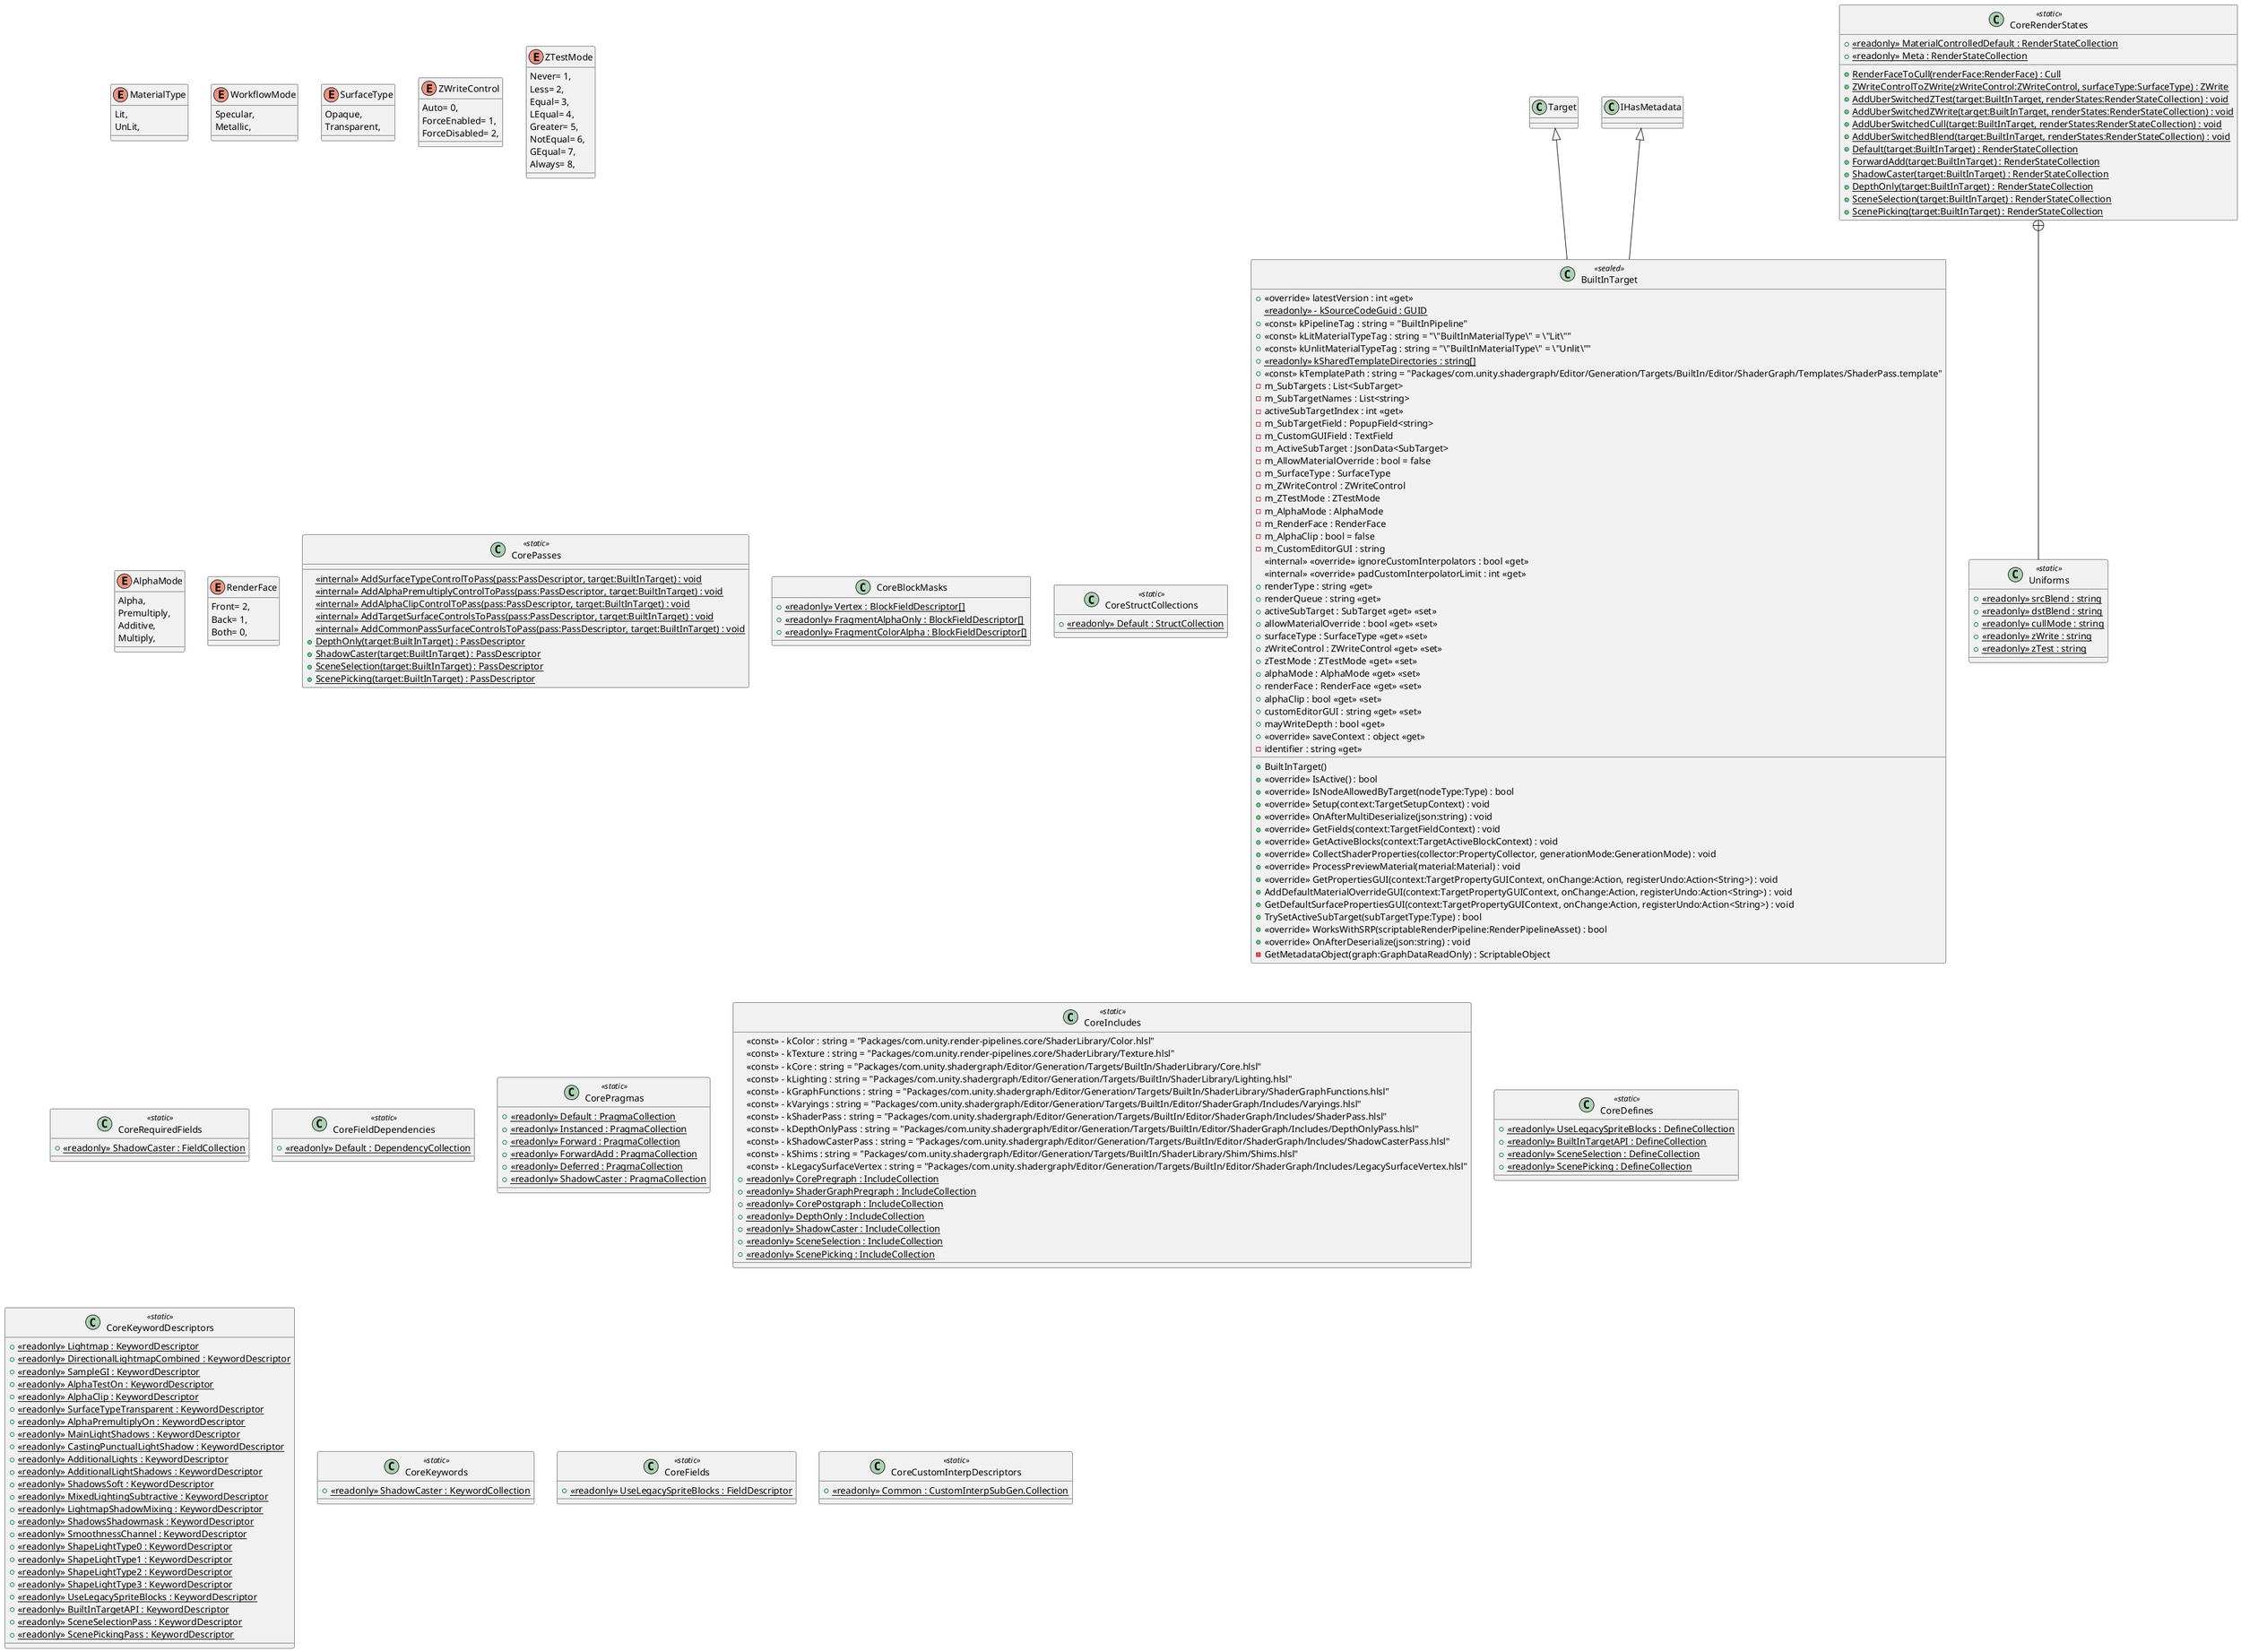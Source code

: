 @startuml
enum MaterialType {
    Lit,
    UnLit,
}
enum WorkflowMode {
    Specular,
    Metallic,
}
enum SurfaceType {
    Opaque,
    Transparent,
}
enum ZWriteControl {
    Auto= 0,
    ForceEnabled= 1,
    ForceDisabled= 2,
}
enum ZTestMode {
    Never= 1,
    Less= 2,
    Equal= 3,
    LEqual= 4,
    Greater= 5,
    NotEqual= 6,
    GEqual= 7,
    Always= 8,
}
enum AlphaMode {
    Alpha,
    Premultiply,
    Additive,
    Multiply,
}
enum RenderFace {
    Front= 2,
    Back= 1,
    Both= 0,
}
class BuiltInTarget <<sealed>> {
    + <<override>> latestVersion : int <<get>>
    {static} <<readonly>> - kSourceCodeGuid : GUID
    + <<const>> kPipelineTag : string = "BuiltInPipeline"
    + <<const>> kLitMaterialTypeTag : string = "\"BuiltInMaterialType\" = \"Lit\""
    + <<const>> kUnlitMaterialTypeTag : string = "\"BuiltInMaterialType\" = \"Unlit\""
    + {static} <<readonly>> kSharedTemplateDirectories : string[]
    + <<const>> kTemplatePath : string = "Packages/com.unity.shadergraph/Editor/Generation/Targets/BuiltIn/Editor/ShaderGraph/Templates/ShaderPass.template"
    - m_SubTargets : List<SubTarget>
    - m_SubTargetNames : List<string>
    - activeSubTargetIndex : int <<get>>
    - m_SubTargetField : PopupField<string>
    - m_CustomGUIField : TextField
    - m_ActiveSubTarget : JsonData<SubTarget>
    - m_AllowMaterialOverride : bool = false
    - m_SurfaceType : SurfaceType
    - m_ZWriteControl : ZWriteControl
    - m_ZTestMode : ZTestMode
    - m_AlphaMode : AlphaMode
    - m_RenderFace : RenderFace
    - m_AlphaClip : bool = false
    - m_CustomEditorGUI : string
    <<internal>> <<override>> ignoreCustomInterpolators : bool <<get>>
    <<internal>> <<override>> padCustomInterpolatorLimit : int <<get>>
    + BuiltInTarget()
    + renderType : string <<get>>
    + renderQueue : string <<get>>
    + activeSubTarget : SubTarget <<get>> <<set>>
    + allowMaterialOverride : bool <<get>> <<set>>
    + surfaceType : SurfaceType <<get>> <<set>>
    + zWriteControl : ZWriteControl <<get>> <<set>>
    + zTestMode : ZTestMode <<get>> <<set>>
    + alphaMode : AlphaMode <<get>> <<set>>
    + renderFace : RenderFace <<get>> <<set>>
    + alphaClip : bool <<get>> <<set>>
    + customEditorGUI : string <<get>> <<set>>
    + mayWriteDepth : bool <<get>>
    + <<override>> IsActive() : bool
    + <<override>> IsNodeAllowedByTarget(nodeType:Type) : bool
    + <<override>> Setup(context:TargetSetupContext) : void
    + <<override>> OnAfterMultiDeserialize(json:string) : void
    + <<override>> GetFields(context:TargetFieldContext) : void
    + <<override>> GetActiveBlocks(context:TargetActiveBlockContext) : void
    + <<override>> CollectShaderProperties(collector:PropertyCollector, generationMode:GenerationMode) : void
    + <<override>> ProcessPreviewMaterial(material:Material) : void
    + <<override>> saveContext : object <<get>>
    + <<override>> GetPropertiesGUI(context:TargetPropertyGUIContext, onChange:Action, registerUndo:Action<String>) : void
    + AddDefaultMaterialOverrideGUI(context:TargetPropertyGUIContext, onChange:Action, registerUndo:Action<String>) : void
    + GetDefaultSurfacePropertiesGUI(context:TargetPropertyGUIContext, onChange:Action, registerUndo:Action<String>) : void
    + TrySetActiveSubTarget(subTargetType:Type) : bool
    + <<override>> WorksWithSRP(scriptableRenderPipeline:RenderPipelineAsset) : bool
    + <<override>> OnAfterDeserialize(json:string) : void
    - identifier : string <<get>>
    - GetMetadataObject(graph:GraphDataReadOnly) : ScriptableObject
}
class CorePasses <<static>> {
    <<internal>> {static} AddSurfaceTypeControlToPass(pass:PassDescriptor, target:BuiltInTarget) : void
    <<internal>> {static} AddAlphaPremultiplyControlToPass(pass:PassDescriptor, target:BuiltInTarget) : void
    <<internal>> {static} AddAlphaClipControlToPass(pass:PassDescriptor, target:BuiltInTarget) : void
    <<internal>> {static} AddTargetSurfaceControlsToPass(pass:PassDescriptor, target:BuiltInTarget) : void
    <<internal>> {static} AddCommonPassSurfaceControlsToPass(pass:PassDescriptor, target:BuiltInTarget) : void
    + {static} DepthOnly(target:BuiltInTarget) : PassDescriptor
    + {static} ShadowCaster(target:BuiltInTarget) : PassDescriptor
    + {static} SceneSelection(target:BuiltInTarget) : PassDescriptor
    + {static} ScenePicking(target:BuiltInTarget) : PassDescriptor
}
class CoreBlockMasks {
    + {static} <<readonly>> Vertex : BlockFieldDescriptor[]
    + {static} <<readonly>> FragmentAlphaOnly : BlockFieldDescriptor[]
    + {static} <<readonly>> FragmentColorAlpha : BlockFieldDescriptor[]
}
class CoreStructCollections <<static>> {
    + {static} <<readonly>> Default : StructCollection
}
class CoreRequiredFields <<static>> {
    + {static} <<readonly>> ShadowCaster : FieldCollection
}
class CoreFieldDependencies <<static>> {
    + {static} <<readonly>> Default : DependencyCollection
}
class CoreRenderStates <<static>> {
    + {static} RenderFaceToCull(renderFace:RenderFace) : Cull
    + {static} ZWriteControlToZWrite(zWriteControl:ZWriteControl, surfaceType:SurfaceType) : ZWrite
    + {static} AddUberSwitchedZTest(target:BuiltInTarget, renderStates:RenderStateCollection) : void
    + {static} AddUberSwitchedZWrite(target:BuiltInTarget, renderStates:RenderStateCollection) : void
    + {static} AddUberSwitchedCull(target:BuiltInTarget, renderStates:RenderStateCollection) : void
    + {static} AddUberSwitchedBlend(target:BuiltInTarget, renderStates:RenderStateCollection) : void
    + {static} <<readonly>> MaterialControlledDefault : RenderStateCollection
    + {static} Default(target:BuiltInTarget) : RenderStateCollection
    + {static} ForwardAdd(target:BuiltInTarget) : RenderStateCollection
    + {static} <<readonly>> Meta : RenderStateCollection
    + {static} ShadowCaster(target:BuiltInTarget) : RenderStateCollection
    + {static} DepthOnly(target:BuiltInTarget) : RenderStateCollection
    + {static} SceneSelection(target:BuiltInTarget) : RenderStateCollection
    + {static} ScenePicking(target:BuiltInTarget) : RenderStateCollection
}
class CorePragmas <<static>> {
    + {static} <<readonly>> Default : PragmaCollection
    + {static} <<readonly>> Instanced : PragmaCollection
    + {static} <<readonly>> Forward : PragmaCollection
    + {static} <<readonly>> ForwardAdd : PragmaCollection
    + {static} <<readonly>> Deferred : PragmaCollection
    + {static} <<readonly>> ShadowCaster : PragmaCollection
}
class CoreIncludes <<static>> {
    <<const>> - kColor : string = "Packages/com.unity.render-pipelines.core/ShaderLibrary/Color.hlsl"
    <<const>> - kTexture : string = "Packages/com.unity.render-pipelines.core/ShaderLibrary/Texture.hlsl"
    <<const>> - kCore : string = "Packages/com.unity.shadergraph/Editor/Generation/Targets/BuiltIn/ShaderLibrary/Core.hlsl"
    <<const>> - kLighting : string = "Packages/com.unity.shadergraph/Editor/Generation/Targets/BuiltIn/ShaderLibrary/Lighting.hlsl"
    <<const>> - kGraphFunctions : string = "Packages/com.unity.shadergraph/Editor/Generation/Targets/BuiltIn/ShaderLibrary/ShaderGraphFunctions.hlsl"
    <<const>> - kVaryings : string = "Packages/com.unity.shadergraph/Editor/Generation/Targets/BuiltIn/Editor/ShaderGraph/Includes/Varyings.hlsl"
    <<const>> - kShaderPass : string = "Packages/com.unity.shadergraph/Editor/Generation/Targets/BuiltIn/Editor/ShaderGraph/Includes/ShaderPass.hlsl"
    <<const>> - kDepthOnlyPass : string = "Packages/com.unity.shadergraph/Editor/Generation/Targets/BuiltIn/Editor/ShaderGraph/Includes/DepthOnlyPass.hlsl"
    <<const>> - kShadowCasterPass : string = "Packages/com.unity.shadergraph/Editor/Generation/Targets/BuiltIn/Editor/ShaderGraph/Includes/ShadowCasterPass.hlsl"
    <<const>> - kShims : string = "Packages/com.unity.shadergraph/Editor/Generation/Targets/BuiltIn/ShaderLibrary/Shim/Shims.hlsl"
    <<const>> - kLegacySurfaceVertex : string = "Packages/com.unity.shadergraph/Editor/Generation/Targets/BuiltIn/Editor/ShaderGraph/Includes/LegacySurfaceVertex.hlsl"
    + {static} <<readonly>> CorePregraph : IncludeCollection
    + {static} <<readonly>> ShaderGraphPregraph : IncludeCollection
    + {static} <<readonly>> CorePostgraph : IncludeCollection
    + {static} <<readonly>> DepthOnly : IncludeCollection
    + {static} <<readonly>> ShadowCaster : IncludeCollection
    + {static} <<readonly>> SceneSelection : IncludeCollection
    + {static} <<readonly>> ScenePicking : IncludeCollection
}
class CoreDefines <<static>> {
    + {static} <<readonly>> UseLegacySpriteBlocks : DefineCollection
    + {static} <<readonly>> BuiltInTargetAPI : DefineCollection
    + {static} <<readonly>> SceneSelection : DefineCollection
    + {static} <<readonly>> ScenePicking : DefineCollection
}
class CoreKeywordDescriptors <<static>> {
    + {static} <<readonly>> Lightmap : KeywordDescriptor
    + {static} <<readonly>> DirectionalLightmapCombined : KeywordDescriptor
    + {static} <<readonly>> SampleGI : KeywordDescriptor
    + {static} <<readonly>> AlphaTestOn : KeywordDescriptor
    + {static} <<readonly>> AlphaClip : KeywordDescriptor
    + {static} <<readonly>> SurfaceTypeTransparent : KeywordDescriptor
    + {static} <<readonly>> AlphaPremultiplyOn : KeywordDescriptor
    + {static} <<readonly>> MainLightShadows : KeywordDescriptor
    + {static} <<readonly>> CastingPunctualLightShadow : KeywordDescriptor
    + {static} <<readonly>> AdditionalLights : KeywordDescriptor
    + {static} <<readonly>> AdditionalLightShadows : KeywordDescriptor
    + {static} <<readonly>> ShadowsSoft : KeywordDescriptor
    + {static} <<readonly>> MixedLightingSubtractive : KeywordDescriptor
    + {static} <<readonly>> LightmapShadowMixing : KeywordDescriptor
    + {static} <<readonly>> ShadowsShadowmask : KeywordDescriptor
    + {static} <<readonly>> SmoothnessChannel : KeywordDescriptor
    + {static} <<readonly>> ShapeLightType0 : KeywordDescriptor
    + {static} <<readonly>> ShapeLightType1 : KeywordDescriptor
    + {static} <<readonly>> ShapeLightType2 : KeywordDescriptor
    + {static} <<readonly>> ShapeLightType3 : KeywordDescriptor
    + {static} <<readonly>> UseLegacySpriteBlocks : KeywordDescriptor
    + {static} <<readonly>> BuiltInTargetAPI : KeywordDescriptor
    + {static} <<readonly>> SceneSelectionPass : KeywordDescriptor
    + {static} <<readonly>> ScenePickingPass : KeywordDescriptor
}
class CoreKeywords <<static>> {
    + {static} <<readonly>> ShadowCaster : KeywordCollection
}
class CoreFields <<static>> {
    + {static} <<readonly>> UseLegacySpriteBlocks : FieldDescriptor
}
class CoreCustomInterpDescriptors <<static>> {
    + {static} <<readonly>> Common : CustomInterpSubGen.Collection
}
class Uniforms <<static>> {
    + {static} <<readonly>> srcBlend : string
    + {static} <<readonly>> dstBlend : string
    + {static} <<readonly>> cullMode : string
    + {static} <<readonly>> zWrite : string
    + {static} <<readonly>> zTest : string
}
Target <|-- BuiltInTarget
IHasMetadata <|-- BuiltInTarget
CoreRenderStates +-- Uniforms
@enduml
